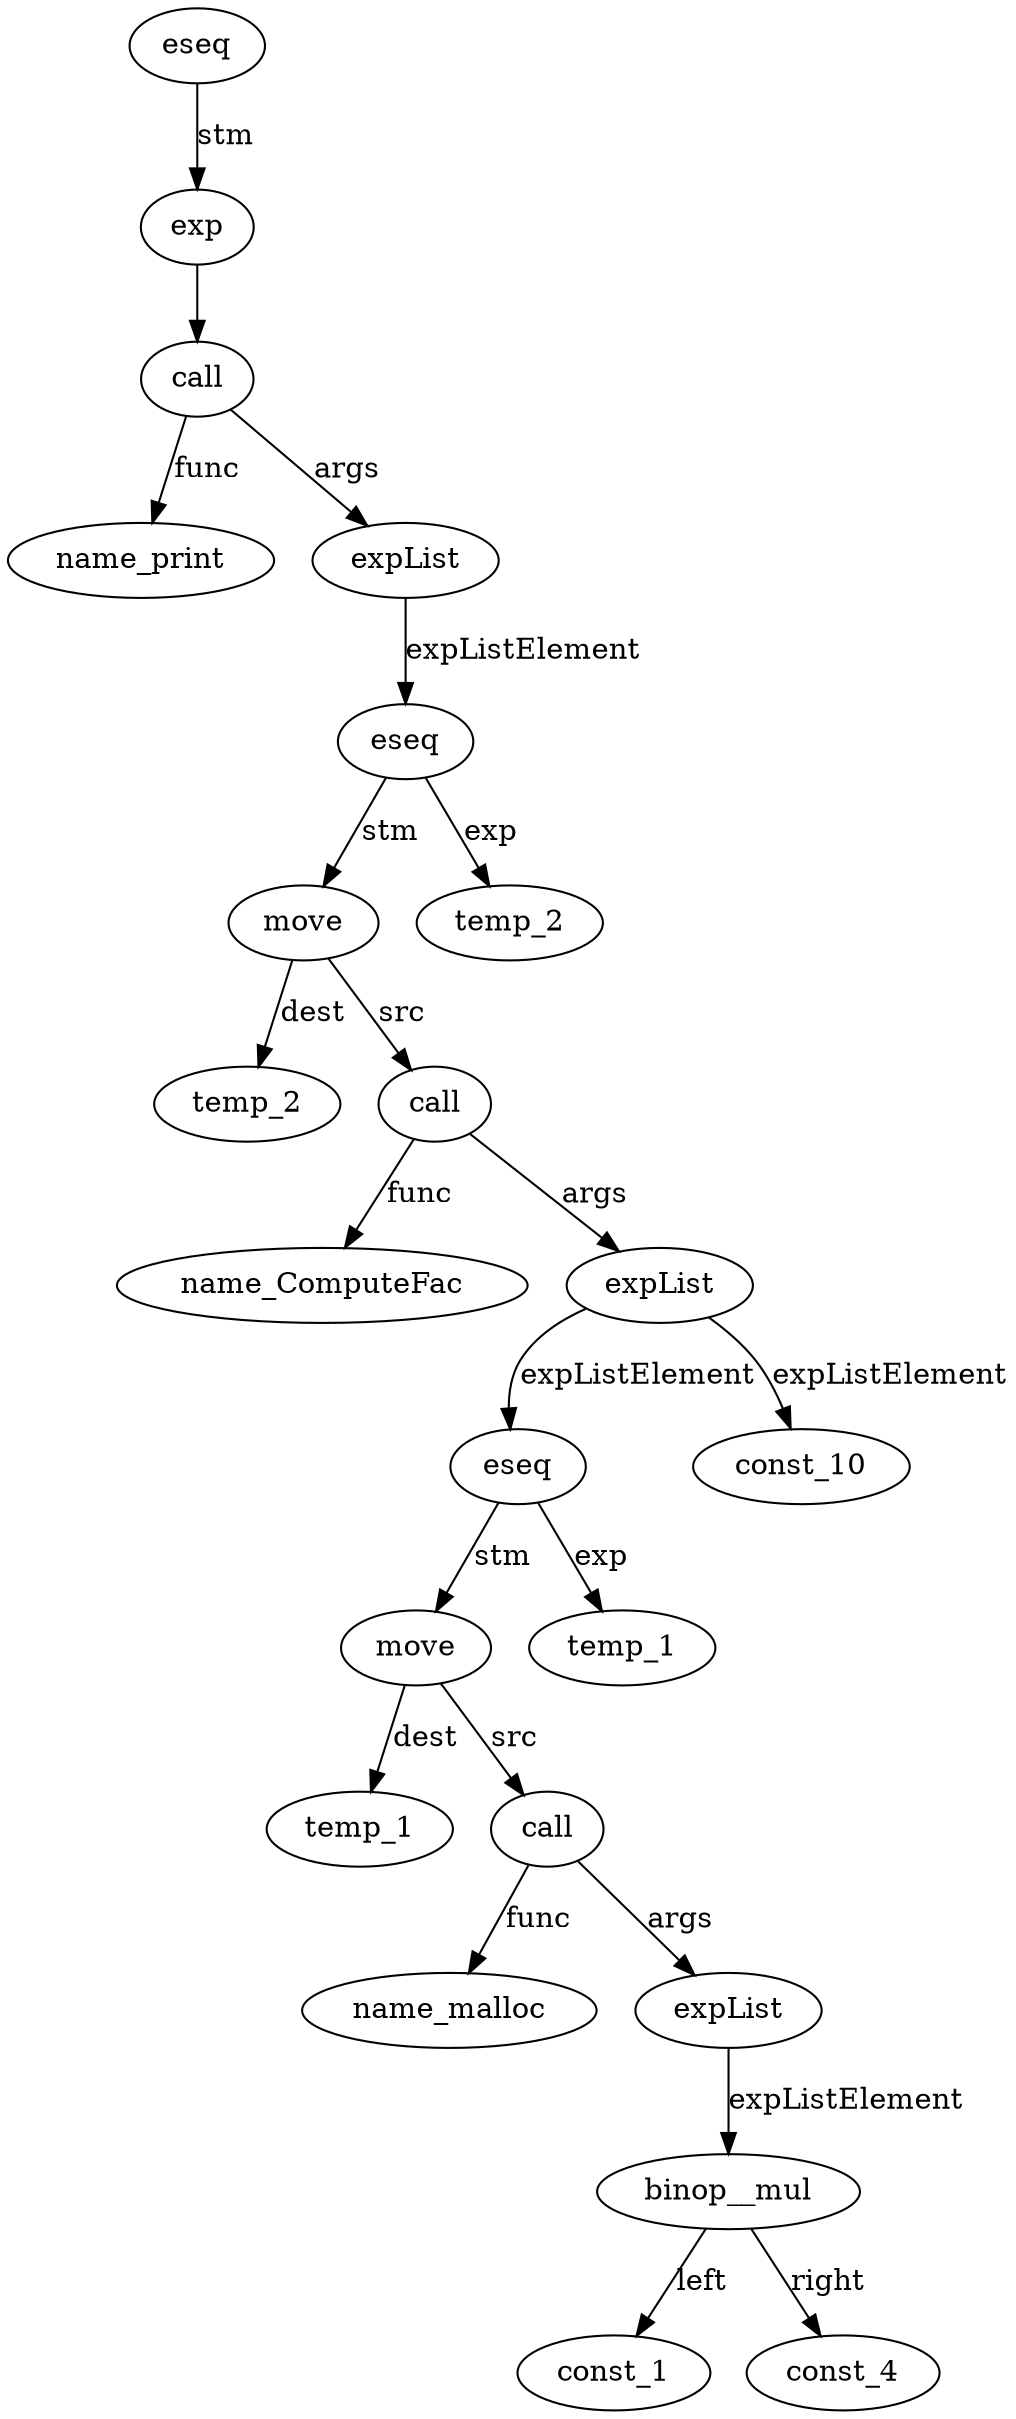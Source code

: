 digraph {
name_print__id_0 [ label="name_print" ]; 
temp_2__id_1 [ label="temp_2" ]; 
name_ComputeFac__id_2 [ label="name_ComputeFac" ]; 
temp_1__id_3 [ label="temp_1" ]; 
name_malloc__id_4 [ label="name_malloc" ]; 
const_1__id_5 [ label="const_1" ]; 
const_4__id_6 [ label="const_4" ]; 
binop__mul__id_7 [ label="binop__mul" ]; 
binop__mul__id_7 -> const_4__id_6 [ label="right"] ; 
binop__mul__id_7 -> const_1__id_5 [ label="left"] ; 
expList__id_8 [ label="expList" ]; 
expList__id_8 -> binop__mul__id_7 [ label="expListElement"] ; 
call__id_9 [ label="call" ]; 
call__id_9 -> name_malloc__id_4 [ label="func"] ; 
call__id_9 -> expList__id_8 [ label="args"] ; 
move__id_10 [ label="move" ]; 
move__id_10 -> temp_1__id_3 [ label="dest"] ; 
move__id_10 -> call__id_9 [ label="src"] ; 
temp_1__id_11 [ label="temp_1" ]; 
eseq__id_12 [ label="eseq" ]; 
eseq__id_12 -> temp_1__id_11 [ label="exp"] ; 
eseq__id_12 -> move__id_10 [ label="stm"] ; 
const_10__id_13 [ label="const_10" ]; 
expList__id_14 [ label="expList" ]; 
expList__id_14 -> eseq__id_12 [ label="expListElement"] ; 
expList__id_14 -> const_10__id_13 [ label="expListElement"] ; 
call__id_15 [ label="call" ]; 
call__id_15 -> name_ComputeFac__id_2 [ label="func"] ; 
call__id_15 -> expList__id_14 [ label="args"] ; 
move__id_16 [ label="move" ]; 
move__id_16 -> temp_2__id_1 [ label="dest"] ; 
move__id_16 -> call__id_15 [ label="src"] ; 
temp_2__id_17 [ label="temp_2" ]; 
eseq__id_18 [ label="eseq" ]; 
eseq__id_18 -> temp_2__id_17 [ label="exp"] ; 
eseq__id_18 -> move__id_16 [ label="stm"] ; 
expList__id_19 [ label="expList" ]; 
expList__id_19 -> eseq__id_18 [ label="expListElement"] ; 
call__id_20 [ label="call" ]; 
call__id_20 -> name_print__id_0 [ label="func"] ; 
call__id_20 -> expList__id_19 [ label="args"] ; 
exp__id_21 [ label="exp" ]; 
exp__id_21 -> call__id_20 ; 
eseq__id_22 [ label="eseq" ]; 
eseq__id_22 -> exp__id_21 [ label="stm"] ; 

}